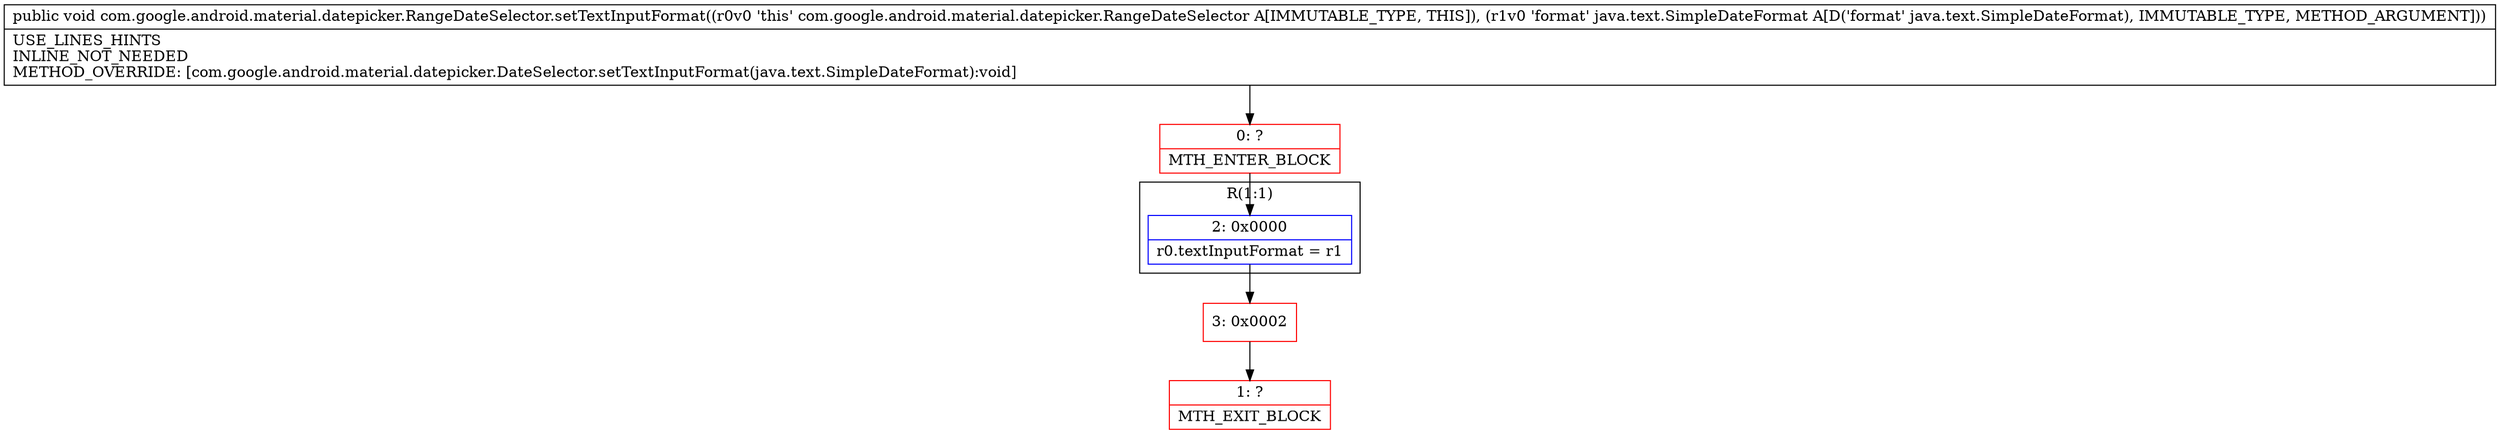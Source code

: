 digraph "CFG forcom.google.android.material.datepicker.RangeDateSelector.setTextInputFormat(Ljava\/text\/SimpleDateFormat;)V" {
subgraph cluster_Region_1085157795 {
label = "R(1:1)";
node [shape=record,color=blue];
Node_2 [shape=record,label="{2\:\ 0x0000|r0.textInputFormat = r1\l}"];
}
Node_0 [shape=record,color=red,label="{0\:\ ?|MTH_ENTER_BLOCK\l}"];
Node_3 [shape=record,color=red,label="{3\:\ 0x0002}"];
Node_1 [shape=record,color=red,label="{1\:\ ?|MTH_EXIT_BLOCK\l}"];
MethodNode[shape=record,label="{public void com.google.android.material.datepicker.RangeDateSelector.setTextInputFormat((r0v0 'this' com.google.android.material.datepicker.RangeDateSelector A[IMMUTABLE_TYPE, THIS]), (r1v0 'format' java.text.SimpleDateFormat A[D('format' java.text.SimpleDateFormat), IMMUTABLE_TYPE, METHOD_ARGUMENT]))  | USE_LINES_HINTS\lINLINE_NOT_NEEDED\lMETHOD_OVERRIDE: [com.google.android.material.datepicker.DateSelector.setTextInputFormat(java.text.SimpleDateFormat):void]\l}"];
MethodNode -> Node_0;Node_2 -> Node_3;
Node_0 -> Node_2;
Node_3 -> Node_1;
}

